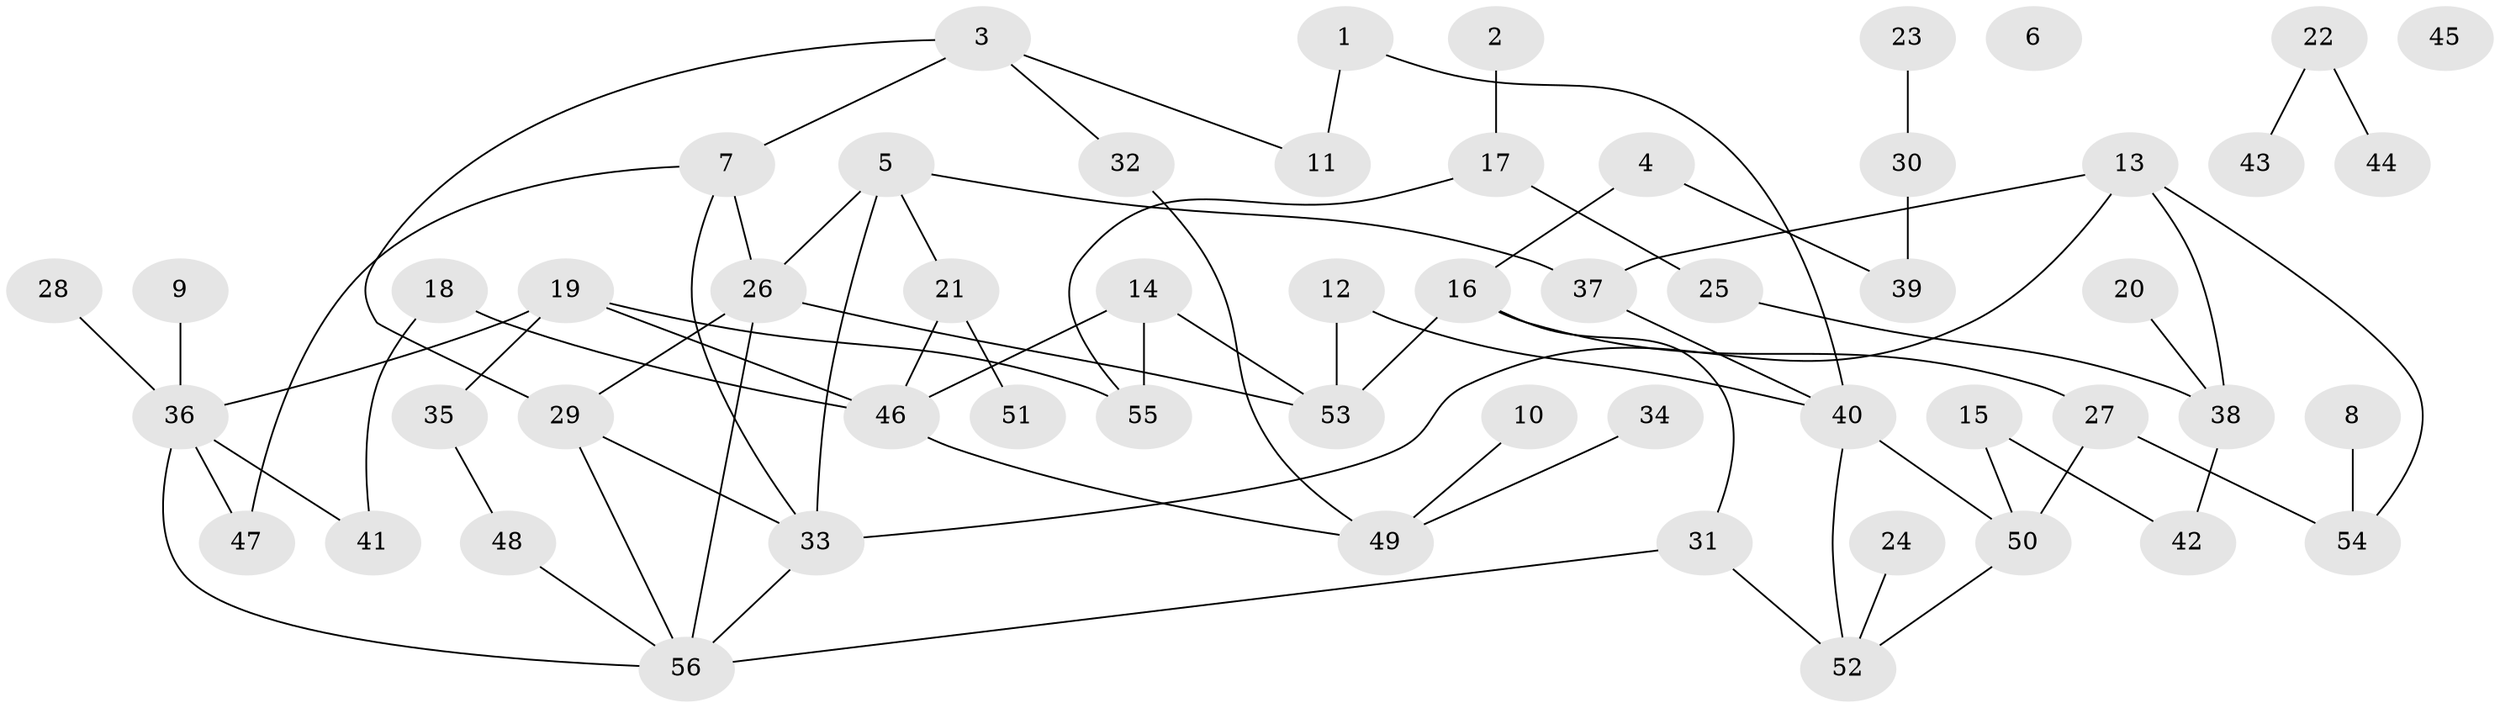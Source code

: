 // coarse degree distribution, {2: 0.2857142857142857, 3: 0.35714285714285715, 5: 0.21428571428571427, 7: 0.07142857142857142, 1: 0.07142857142857142}
// Generated by graph-tools (version 1.1) at 2025/35/03/04/25 23:35:56]
// undirected, 56 vertices, 74 edges
graph export_dot {
  node [color=gray90,style=filled];
  1;
  2;
  3;
  4;
  5;
  6;
  7;
  8;
  9;
  10;
  11;
  12;
  13;
  14;
  15;
  16;
  17;
  18;
  19;
  20;
  21;
  22;
  23;
  24;
  25;
  26;
  27;
  28;
  29;
  30;
  31;
  32;
  33;
  34;
  35;
  36;
  37;
  38;
  39;
  40;
  41;
  42;
  43;
  44;
  45;
  46;
  47;
  48;
  49;
  50;
  51;
  52;
  53;
  54;
  55;
  56;
  1 -- 11;
  1 -- 40;
  2 -- 17;
  3 -- 7;
  3 -- 11;
  3 -- 29;
  3 -- 32;
  4 -- 16;
  4 -- 39;
  5 -- 21;
  5 -- 26;
  5 -- 33;
  5 -- 37;
  7 -- 26;
  7 -- 33;
  7 -- 47;
  8 -- 54;
  9 -- 36;
  10 -- 49;
  12 -- 40;
  12 -- 53;
  13 -- 33;
  13 -- 37;
  13 -- 38;
  13 -- 54;
  14 -- 46;
  14 -- 53;
  14 -- 55;
  15 -- 42;
  15 -- 50;
  16 -- 27;
  16 -- 31;
  16 -- 53;
  17 -- 25;
  17 -- 55;
  18 -- 41;
  18 -- 46;
  19 -- 35;
  19 -- 36;
  19 -- 46;
  19 -- 55;
  20 -- 38;
  21 -- 46;
  21 -- 51;
  22 -- 43;
  22 -- 44;
  23 -- 30;
  24 -- 52;
  25 -- 38;
  26 -- 29;
  26 -- 53;
  26 -- 56;
  27 -- 50;
  27 -- 54;
  28 -- 36;
  29 -- 33;
  29 -- 56;
  30 -- 39;
  31 -- 52;
  31 -- 56;
  32 -- 49;
  33 -- 56;
  34 -- 49;
  35 -- 48;
  36 -- 41;
  36 -- 47;
  36 -- 56;
  37 -- 40;
  38 -- 42;
  40 -- 50;
  40 -- 52;
  46 -- 49;
  48 -- 56;
  50 -- 52;
}
